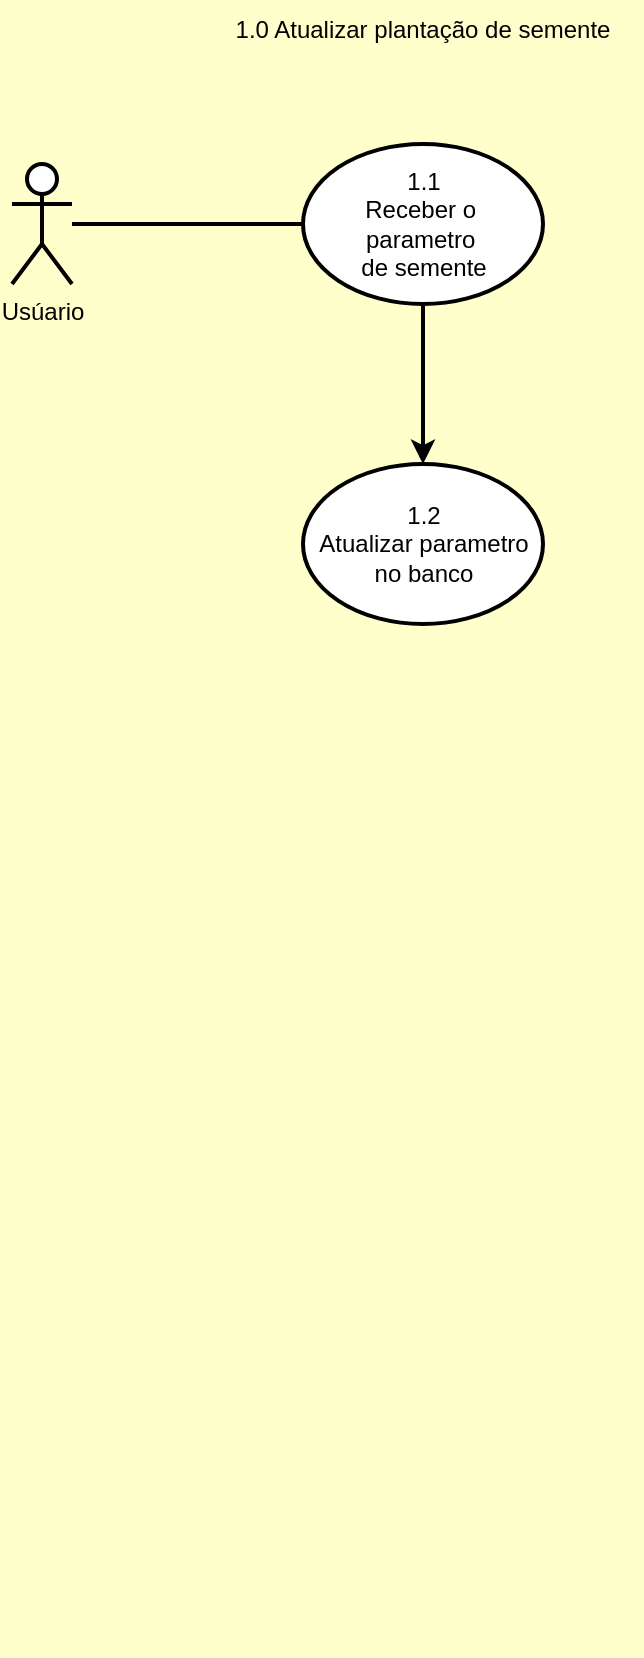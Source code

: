 <mxfile version="26.1.3" pages="4">
  <diagram name="1.0" id="2TtjPqE4uEPVsCzMLQ6q">
    <mxGraphModel dx="2524" dy="949" grid="0" gridSize="10" guides="1" tooltips="1" connect="1" arrows="1" fold="1" page="1" pageScale="1" pageWidth="827" pageHeight="1169" background="#FFFFCC" math="0" shadow="0">
      <root>
        <mxCell id="-6nPCFE8H4hs2gL_SXbs-0" />
        <mxCell id="-6nPCFE8H4hs2gL_SXbs-1" parent="-6nPCFE8H4hs2gL_SXbs-0" />
        <mxCell id="-6nPCFE8H4hs2gL_SXbs-2" value="1.0 Atualizar plantação de semente" style="text;html=1;align=center;verticalAlign=middle;whiteSpace=wrap;rounded=0;strokeWidth=2;" parent="-6nPCFE8H4hs2gL_SXbs-1" vertex="1">
          <mxGeometry x="220" y="170" width="219" height="30" as="geometry" />
        </mxCell>
        <mxCell id="-6nPCFE8H4hs2gL_SXbs-23" style="edgeStyle=orthogonalEdgeStyle;rounded=0;orthogonalLoop=1;jettySize=auto;html=1;exitX=0.5;exitY=1;exitDx=0;exitDy=0;strokeWidth=2;" parent="-6nPCFE8H4hs2gL_SXbs-1" edge="1">
          <mxGeometry relative="1" as="geometry">
            <mxPoint x="280" y="989" as="sourcePoint" />
            <mxPoint x="280" y="989" as="targetPoint" />
          </mxGeometry>
        </mxCell>
        <mxCell id="UjRgkHvceqlHhfJslUqM-3" value="" style="edgeStyle=orthogonalEdgeStyle;rounded=0;orthogonalLoop=1;jettySize=auto;html=1;strokeWidth=2;" parent="-6nPCFE8H4hs2gL_SXbs-1" source="EO9cPTRCI8t0J780HDCF-0" target="UjRgkHvceqlHhfJslUqM-2" edge="1">
          <mxGeometry relative="1" as="geometry" />
        </mxCell>
        <mxCell id="EO9cPTRCI8t0J780HDCF-0" value="1.1&lt;div&gt;&lt;div&gt;Receber o&amp;nbsp;&lt;/div&gt;&lt;/div&gt;&lt;div&gt;parametro&amp;nbsp;&lt;/div&gt;&lt;div&gt;de semente&lt;/div&gt;" style="ellipse;whiteSpace=wrap;html=1;strokeWidth=2;" parent="-6nPCFE8H4hs2gL_SXbs-1" vertex="1">
          <mxGeometry x="269.5" y="242" width="120" height="80" as="geometry" />
        </mxCell>
        <mxCell id="UjRgkHvceqlHhfJslUqM-1" style="edgeStyle=orthogonalEdgeStyle;rounded=0;orthogonalLoop=1;jettySize=auto;html=1;entryX=0;entryY=0.5;entryDx=0;entryDy=0;endArrow=none;startFill=0;strokeWidth=2;" parent="-6nPCFE8H4hs2gL_SXbs-1" source="UjRgkHvceqlHhfJslUqM-0" target="EO9cPTRCI8t0J780HDCF-0" edge="1">
          <mxGeometry relative="1" as="geometry" />
        </mxCell>
        <mxCell id="UjRgkHvceqlHhfJslUqM-0" value="Usúario" style="shape=umlActor;verticalLabelPosition=bottom;verticalAlign=top;html=1;outlineConnect=0;strokeWidth=2;" parent="-6nPCFE8H4hs2gL_SXbs-1" vertex="1">
          <mxGeometry x="124" y="252" width="30" height="60" as="geometry" />
        </mxCell>
        <mxCell id="UjRgkHvceqlHhfJslUqM-2" value="1.2&lt;div&gt;Atualizar parametro no banco&lt;/div&gt;" style="ellipse;whiteSpace=wrap;html=1;strokeWidth=2;" parent="-6nPCFE8H4hs2gL_SXbs-1" vertex="1">
          <mxGeometry x="269.5" y="402" width="120" height="80" as="geometry" />
        </mxCell>
      </root>
    </mxGraphModel>
  </diagram>
  <diagram name="2.0" id="QgrQLj6DDw5yAUaX-xCv">
    <mxGraphModel dx="3470" dy="1305" grid="0" gridSize="10" guides="1" tooltips="1" connect="1" arrows="1" fold="1" page="1" pageScale="1" pageWidth="827" pageHeight="1169" background="#FFFFCC" math="0" shadow="0">
      <root>
        <mxCell id="0" />
        <mxCell id="1" parent="0" />
        <mxCell id="7JpCRiDkIyXZ9L1PrKrZ-1" value="2.0 Gerenciar plantação" style="text;html=1;align=center;verticalAlign=middle;whiteSpace=wrap;rounded=0;strokeWidth=2;" parent="1" vertex="1">
          <mxGeometry x="220" y="170" width="190" height="30" as="geometry" />
        </mxCell>
        <mxCell id="7JpCRiDkIyXZ9L1PrKrZ-2" value="Usuário" style="shape=umlActor;verticalLabelPosition=bottom;verticalAlign=top;html=1;outlineConnect=0;strokeWidth=2;" parent="1" vertex="1">
          <mxGeometry x="130" y="230" width="30" height="60" as="geometry" />
        </mxCell>
        <mxCell id="7xkS_DqlVZexsmlhaVQs-6" style="edgeStyle=orthogonalEdgeStyle;rounded=0;orthogonalLoop=1;jettySize=auto;html=1;entryX=0.5;entryY=0;entryDx=0;entryDy=0;strokeWidth=2;" parent="1" source="7JpCRiDkIyXZ9L1PrKrZ-5" target="7xkS_DqlVZexsmlhaVQs-5" edge="1">
          <mxGeometry relative="1" as="geometry" />
        </mxCell>
        <mxCell id="7JpCRiDkIyXZ9L1PrKrZ-5" value="&lt;div&gt;2.1&lt;/div&gt;Verificar a&lt;div&gt;produção de&lt;/div&gt;&lt;div&gt;pílulas&amp;nbsp;&lt;/div&gt;" style="ellipse;whiteSpace=wrap;html=1;strokeWidth=2;" parent="1" vertex="1">
          <mxGeometry x="307.5" y="220" width="115" height="80" as="geometry" />
        </mxCell>
        <mxCell id="7JpCRiDkIyXZ9L1PrKrZ-10" value="&lt;div&gt;2.3&lt;/div&gt;Plantar as&amp;nbsp;&lt;span style=&quot;background-color: transparent; color: light-dark(rgb(0, 0, 0), rgb(255, 255, 255));&quot;&gt;sementes&lt;/span&gt;&lt;div&gt;nos lotes&lt;/div&gt;" style="ellipse;whiteSpace=wrap;html=1;strokeWidth=2;" parent="1" vertex="1">
          <mxGeometry x="220" y="520" width="120" height="80" as="geometry" />
        </mxCell>
        <mxCell id="7JpCRiDkIyXZ9L1PrKrZ-21" value="" style="endArrow=none;html=1;rounded=0;entryX=0;entryY=0.5;entryDx=0;entryDy=0;strokeWidth=2;" parent="1" source="7JpCRiDkIyXZ9L1PrKrZ-2" target="7JpCRiDkIyXZ9L1PrKrZ-5" edge="1">
          <mxGeometry width="50" height="50" relative="1" as="geometry">
            <mxPoint x="340" y="230" as="sourcePoint" />
            <mxPoint x="390" y="180" as="targetPoint" />
          </mxGeometry>
        </mxCell>
        <mxCell id="7JpCRiDkIyXZ9L1PrKrZ-23" value="Usuário" style="shape=umlActor;verticalLabelPosition=bottom;verticalAlign=top;html=1;outlineConnect=0;strokeWidth=2;" parent="1" vertex="1">
          <mxGeometry x="352.5" y="1091" width="30" height="60" as="geometry" />
        </mxCell>
        <mxCell id="7xkS_DqlVZexsmlhaVQs-2" value="&lt;div&gt;2.4&lt;/div&gt;Comprar sementes" style="ellipse;whiteSpace=wrap;html=1;strokeWidth=2;" parent="1" vertex="1">
          <mxGeometry x="400" y="520" width="120" height="80" as="geometry" />
        </mxCell>
        <mxCell id="7xkS_DqlVZexsmlhaVQs-3" value="" style="endArrow=none;dashed=1;html=1;rounded=0;exitX=0.5;exitY=0;exitDx=0;exitDy=0;entryX=0.293;entryY=0.95;entryDx=0;entryDy=0;entryPerimeter=0;endFill=1;startFill=1;startArrow=classic;strokeWidth=2;" parent="1" source="7JpCRiDkIyXZ9L1PrKrZ-10" target="7xkS_DqlVZexsmlhaVQs-5" edge="1">
          <mxGeometry width="50" height="50" relative="1" as="geometry">
            <mxPoint x="310" y="400" as="sourcePoint" />
            <mxPoint x="340" y="470" as="targetPoint" />
          </mxGeometry>
        </mxCell>
        <mxCell id="7xkS_DqlVZexsmlhaVQs-4" value="" style="endArrow=none;dashed=1;html=1;rounded=0;entryX=0.69;entryY=0.99;entryDx=0;entryDy=0;entryPerimeter=0;exitX=0.5;exitY=0;exitDx=0;exitDy=0;startArrow=classic;startFill=1;strokeWidth=2;" parent="1" source="7xkS_DqlVZexsmlhaVQs-2" target="7xkS_DqlVZexsmlhaVQs-5" edge="1">
          <mxGeometry width="50" height="50" relative="1" as="geometry">
            <mxPoint x="460" y="639.6" as="sourcePoint" />
            <mxPoint x="387.655" y="420" as="targetPoint" />
          </mxGeometry>
        </mxCell>
        <mxCell id="7xkS_DqlVZexsmlhaVQs-5" value="&lt;div&gt;2.2&lt;/div&gt;Verificar a&amp;nbsp;&lt;div&gt;&lt;span style=&quot;background-color: transparent; color: light-dark(rgb(0, 0, 0), rgb(255, 255, 255));&quot;&gt;quantidade de&lt;/span&gt;&lt;/div&gt;&lt;div&gt;&lt;span style=&quot;background-color: transparent; color: light-dark(rgb(0, 0, 0), rgb(255, 255, 255));&quot;&gt;sementes no&lt;/span&gt;&lt;/div&gt;&lt;div&gt;&lt;span style=&quot;background-color: transparent; color: light-dark(rgb(0, 0, 0), rgb(255, 255, 255));&quot;&gt;estoque&lt;/span&gt;&lt;/div&gt;" style="ellipse;whiteSpace=wrap;html=1;strokeWidth=2;" parent="1" vertex="1">
          <mxGeometry x="307.5" y="350" width="115" height="80" as="geometry" />
        </mxCell>
        <mxCell id="7xkS_DqlVZexsmlhaVQs-7" value="S&lt;span style=&quot;color: rgba(0, 0, 0, 0); font-family: monospace; font-size: 0px; text-align: start; text-wrap-mode: nowrap;&quot;&gt;%3CmxGraphModel%3E%3Croot%3E%3CmxCell%20id%3D%220%22%2F%3E%3CmxCell%20id%3D%221%22%20parent%3D%220%22%2F%3E%3CmxCell%20id%3D%222%22%20value%3D%22%26lt%3Bdiv%26gt%3B1.0%26lt%3B%2Fdiv%26gt%3BVerificar%20a%26lt%3Bdiv%26gt%3Bprodu%C3%A7%C3%A3o%20de%26lt%3B%2Fdiv%26gt%3B%26lt%3Bdiv%26gt%3Bp%C3%ADlulas%26amp%3Bnbsp%3B%26lt%3B%2Fdiv%26gt%3B%22%20style%3D%22ellipse%3BwhiteSpace%3Dwrap%3Bhtml%3D1%3B%22%20vertex%3D%221%22%20parent%3D%221%22%3E%3CmxGeometry%20x%3D%22307.5%22%20y%3D%22220%22%20width%3D%22115%22%20height%3D%2280%22%20as%3D%22geometry%22%2F%3E%3C%2FmxCell%3E%3C%2Froot%3E%3C%2FmxGraphModel%3E&lt;/span&gt;ementes&lt;div&gt;&lt;div&gt;suficiente&lt;/div&gt;&lt;/div&gt;" style="shape=note;whiteSpace=wrap;html=1;backgroundOutline=1;darkOpacity=0.05;size=12;strokeWidth=2;" parent="1" vertex="1">
          <mxGeometry x="220" y="400" width="70" height="70" as="geometry" />
        </mxCell>
        <mxCell id="7xkS_DqlVZexsmlhaVQs-10" value="S&lt;span style=&quot;color: rgba(0, 0, 0, 0); font-family: monospace; font-size: 0px; text-align: start; text-wrap-mode: nowrap;&quot;&gt;%3CmxGraphModel%3E%3Croot%3E%3CmxCell%20id%3D%220%22%2F%3E%3CmxCell%20id%3D%221%22%20parent%3D%220%22%2F%3E%3CmxCell%20id%3D%222%22%20value%3D%22%26lt%3Bdiv%26gt%3B1.0%26lt%3B%2Fdiv%26gt%3BVerificar%20a%26lt%3Bdiv%26gt%3Bprodu%C3%A7%C3%A3o%20de%26lt%3B%2Fdiv%26gt%3B%26lt%3Bdiv%26gt%3Bp%C3%ADlulas%26amp%3Bnbsp%3B%26lt%3B%2Fdiv%26gt%3B%22%20style%3D%22ellipse%3BwhiteSpace%3Dwrap%3Bhtml%3D1%3B%22%20vertex%3D%221%22%20parent%3D%221%22%3E%3CmxGeometry%20x%3D%22307.5%22%20y%3D%22220%22%20width%3D%22115%22%20height%3D%2280%22%20as%3D%22geometry%22%2F%3E%3C%2FmxCell%3E%3C%2Froot%3E%3C%2FmxGraphModel%3E&lt;/span&gt;ementes&lt;div&gt;&lt;div&gt;&lt;div&gt;insuficiente&lt;/div&gt;&lt;/div&gt;&lt;/div&gt;" style="shape=note;whiteSpace=wrap;html=1;backgroundOutline=1;darkOpacity=0.05;size=12;strokeWidth=2;" parent="1" vertex="1">
          <mxGeometry x="450" y="400" width="70" height="70" as="geometry" />
        </mxCell>
        <mxCell id="7xkS_DqlVZexsmlhaVQs-11" value="&lt;div&gt;&lt;span style=&quot;background-color: transparent; color: light-dark(rgb(0, 0, 0), rgb(255, 255, 255));&quot;&gt;2.7&lt;/span&gt;&lt;/div&gt;Exibir&amp;nbsp;dashboard" style="ellipse;whiteSpace=wrap;html=1;strokeWidth=2;" parent="1" vertex="1">
          <mxGeometry x="307.5" y="968" width="120" height="80" as="geometry" />
        </mxCell>
        <mxCell id="7xkS_DqlVZexsmlhaVQs-13" value="" style="endArrow=none;html=1;rounded=0;entryX=0.5;entryY=1;entryDx=0;entryDy=0;exitX=0.5;exitY=0;exitDx=0;exitDy=0;startArrow=classic;startFill=1;strokeWidth=2;" parent="1" source="zokMwbV5sDmdPC_8MwZD-1" target="7JpCRiDkIyXZ9L1PrKrZ-10" edge="1">
          <mxGeometry width="50" height="50" relative="1" as="geometry">
            <mxPoint x="250" y="690" as="sourcePoint" />
            <mxPoint x="300" y="640" as="targetPoint" />
          </mxGeometry>
        </mxCell>
        <mxCell id="7xkS_DqlVZexsmlhaVQs-14" value="" style="endArrow=none;html=1;rounded=0;exitX=0.5;exitY=0;exitDx=0;exitDy=0;startArrow=classic;startFill=1;entryX=0.5;entryY=1;entryDx=0;entryDy=0;strokeWidth=2;" parent="1" source="7xkS_DqlVZexsmlhaVQs-11" target="7xkS_DqlVZexsmlhaVQs-2" edge="1">
          <mxGeometry width="50" height="50" relative="1" as="geometry">
            <mxPoint x="460" y="680" as="sourcePoint" />
            <mxPoint x="463.0" y="826" as="targetPoint" />
          </mxGeometry>
        </mxCell>
        <mxCell id="7xkS_DqlVZexsmlhaVQs-16" value="" style="endArrow=none;html=1;rounded=0;entryX=0.5;entryY=1;entryDx=0;entryDy=0;exitX=0.5;exitY=0;exitDx=0;exitDy=0;exitPerimeter=0;strokeWidth=2;" parent="1" source="7JpCRiDkIyXZ9L1PrKrZ-23" target="7xkS_DqlVZexsmlhaVQs-11" edge="1">
          <mxGeometry width="50" height="50" relative="1" as="geometry">
            <mxPoint x="257.5" y="890" as="sourcePoint" />
            <mxPoint x="307.5" y="840" as="targetPoint" />
          </mxGeometry>
        </mxCell>
        <mxCell id="zokMwbV5sDmdPC_8MwZD-1" value="&lt;div&gt;2.5&lt;/div&gt;&lt;div&gt;&amp;nbsp;A&lt;span style=&quot;background-color: transparent; color: light-dark(rgb(0, 0, 0), rgb(255, 255, 255));&quot;&gt;tualizar&lt;/span&gt;&lt;/div&gt;&lt;div&gt;quantidade&lt;/div&gt;&lt;div&gt;de sementes&lt;/div&gt;&lt;div&gt;utilizadas&lt;/div&gt;" style="ellipse;whiteSpace=wrap;html=1;strokeWidth=2;" parent="1" vertex="1">
          <mxGeometry x="220" y="629" width="120" height="80" as="geometry" />
        </mxCell>
        <mxCell id="zokMwbV5sDmdPC_8MwZD-3" value="" style="endArrow=none;html=1;rounded=0;entryX=0.5;entryY=1;entryDx=0;entryDy=0;exitX=0.5;exitY=0;exitDx=0;exitDy=0;startArrow=classic;startFill=1;strokeWidth=2;" parent="1" source="Stjeo3KQIpJARjUJ-jiM-1" target="zokMwbV5sDmdPC_8MwZD-1" edge="1">
          <mxGeometry width="50" height="50" relative="1" as="geometry">
            <mxPoint x="286" y="852" as="sourcePoint" />
            <mxPoint x="286" y="772" as="targetPoint" />
          </mxGeometry>
        </mxCell>
        <mxCell id="shzDhFDhWrunMHeL_3jM-2" style="edgeStyle=orthogonalEdgeStyle;rounded=0;orthogonalLoop=1;jettySize=auto;html=1;exitX=0.5;exitY=1;exitDx=0;exitDy=0;strokeWidth=2;" parent="1" source="Stjeo3KQIpJARjUJ-jiM-1" target="shzDhFDhWrunMHeL_3jM-1" edge="1">
          <mxGeometry relative="1" as="geometry" />
        </mxCell>
        <mxCell id="Stjeo3KQIpJARjUJ-jiM-1" value="&lt;div&gt;2.6&lt;/div&gt;&lt;div&gt;&amp;nbsp;A&lt;span style=&quot;background-color: transparent; color: light-dark(rgb(0, 0, 0), rgb(255, 255, 255));&quot;&gt;tualizar&lt;/span&gt;&lt;/div&gt;&lt;div&gt;quantidade&lt;/div&gt;&lt;div&gt;de sementes&lt;/div&gt;&lt;div&gt;plantada&amp;nbsp;&lt;/div&gt;" style="ellipse;whiteSpace=wrap;html=1;strokeWidth=2;" parent="1" vertex="1">
          <mxGeometry x="220" y="736" width="120" height="80" as="geometry" />
        </mxCell>
        <mxCell id="Stjeo3KQIpJARjUJ-jiM-4" style="edgeStyle=orthogonalEdgeStyle;rounded=0;orthogonalLoop=1;jettySize=auto;html=1;exitX=0.5;exitY=1;exitDx=0;exitDy=0;strokeWidth=2;" parent="1" edge="1">
          <mxGeometry relative="1" as="geometry">
            <mxPoint x="280" y="989" as="sourcePoint" />
            <mxPoint x="280" y="989" as="targetPoint" />
          </mxGeometry>
        </mxCell>
        <mxCell id="Stjeo3KQIpJARjUJ-jiM-8" value="" style="endArrow=classic;html=1;rounded=0;exitX=0.5;exitY=1;exitDx=0;exitDy=0;entryX=0.5;entryY=0;entryDx=0;entryDy=0;strokeWidth=2;" parent="1" source="shzDhFDhWrunMHeL_3jM-1" target="7xkS_DqlVZexsmlhaVQs-11" edge="1">
          <mxGeometry width="50" height="50" relative="1" as="geometry">
            <mxPoint x="341" y="936" as="sourcePoint" />
            <mxPoint x="391" y="886" as="targetPoint" />
          </mxGeometry>
        </mxCell>
        <mxCell id="shzDhFDhWrunMHeL_3jM-1" value="2.7&lt;div&gt;Gerar historico&lt;/div&gt;" style="ellipse;whiteSpace=wrap;html=1;strokeWidth=2;" parent="1" vertex="1">
          <mxGeometry x="220" y="840" width="120" height="80" as="geometry" />
        </mxCell>
      </root>
    </mxGraphModel>
  </diagram>
  <diagram name="2.4" id="4VZvO680dzLRy78BL2N3">
    <mxGraphModel dx="2524" dy="949" grid="0" gridSize="10" guides="1" tooltips="1" connect="1" arrows="1" fold="1" page="1" pageScale="1" pageWidth="827" pageHeight="1169" background="#FFFFCC" math="0" shadow="0">
      <root>
        <mxCell id="tuVpOWdhm5HM_4t9n1tt-0" />
        <mxCell id="tuVpOWdhm5HM_4t9n1tt-1" parent="tuVpOWdhm5HM_4t9n1tt-0" />
        <mxCell id="tuVpOWdhm5HM_4t9n1tt-2" value="2.4 Comprar semente" style="text;html=1;align=center;verticalAlign=middle;whiteSpace=wrap;rounded=0;strokeWidth=2;" parent="tuVpOWdhm5HM_4t9n1tt-1" vertex="1">
          <mxGeometry x="220" y="170" width="190" height="30" as="geometry" />
        </mxCell>
        <mxCell id="tuVpOWdhm5HM_4t9n1tt-3" value="Usuário" style="shape=umlActor;verticalLabelPosition=bottom;verticalAlign=top;html=1;outlineConnect=0;strokeWidth=2;" parent="tuVpOWdhm5HM_4t9n1tt-1" vertex="1">
          <mxGeometry x="97" y="559" width="30" height="60" as="geometry" />
        </mxCell>
        <mxCell id="tuVpOWdhm5HM_4t9n1tt-7" value="" style="endArrow=none;html=1;rounded=0;entryX=0;entryY=0.5;entryDx=0;entryDy=0;exitX=1;exitY=0.333;exitDx=0;exitDy=0;exitPerimeter=0;strokeWidth=2;" parent="tuVpOWdhm5HM_4t9n1tt-1" source="tuVpOWdhm5HM_4t9n1tt-3" edge="1">
          <mxGeometry width="50" height="50" relative="1" as="geometry">
            <mxPoint x="340" y="230" as="sourcePoint" />
            <mxPoint x="307.5" y="260" as="targetPoint" />
          </mxGeometry>
        </mxCell>
        <mxCell id="tuVpOWdhm5HM_4t9n1tt-9" value="&lt;div&gt;2..4.1&lt;/div&gt;&lt;div&gt;Fazer orçamento&lt;/div&gt;" style="ellipse;whiteSpace=wrap;html=1;strokeWidth=2;" parent="tuVpOWdhm5HM_4t9n1tt-1" vertex="1">
          <mxGeometry x="307.5" y="230" width="120" height="80" as="geometry" />
        </mxCell>
        <mxCell id="bqzGpZ0TBLlaKP8XHNMU-1" value="&lt;div&gt;2..4.2&lt;/div&gt;&lt;div&gt;Gerar receita&lt;/div&gt;" style="ellipse;whiteSpace=wrap;html=1;strokeWidth=2;" parent="tuVpOWdhm5HM_4t9n1tt-1" vertex="1">
          <mxGeometry x="307.5" y="386" width="120" height="80" as="geometry" />
        </mxCell>
        <mxCell id="bqzGpZ0TBLlaKP8XHNMU-6" value="" style="edgeStyle=orthogonalEdgeStyle;rounded=0;orthogonalLoop=1;jettySize=auto;html=1;exitX=1;exitY=0.5;exitDx=0;exitDy=0;entryX=0;entryY=0.5;entryDx=0;entryDy=0;strokeWidth=2;" parent="tuVpOWdhm5HM_4t9n1tt-1" source="bqzGpZ0TBLlaKP8XHNMU-5" target="bqzGpZ0TBLlaKP8XHNMU-8" edge="1">
          <mxGeometry relative="1" as="geometry" />
        </mxCell>
        <mxCell id="bqzGpZ0TBLlaKP8XHNMU-3" value="&lt;div&gt;2..4.3&lt;/div&gt;&lt;div&gt;Comprar semente&lt;/div&gt;" style="ellipse;whiteSpace=wrap;html=1;strokeWidth=2;" parent="tuVpOWdhm5HM_4t9n1tt-1" vertex="1">
          <mxGeometry x="307.5" y="546" width="120" height="80" as="geometry" />
        </mxCell>
        <mxCell id="bqzGpZ0TBLlaKP8XHNMU-5" value="&lt;div&gt;2.4.4&lt;/div&gt;&lt;div&gt;Receber Sementes&lt;/div&gt;" style="ellipse;whiteSpace=wrap;html=1;strokeWidth=2;" parent="tuVpOWdhm5HM_4t9n1tt-1" vertex="1">
          <mxGeometry x="307.5" y="706" width="120" height="80" as="geometry" />
        </mxCell>
        <mxCell id="bqzGpZ0TBLlaKP8XHNMU-7" value="" style="endArrow=none;html=1;rounded=0;entryX=0;entryY=0.5;entryDx=0;entryDy=0;exitX=1;exitY=0.333;exitDx=0;exitDy=0;exitPerimeter=0;strokeWidth=2;" parent="tuVpOWdhm5HM_4t9n1tt-1" source="tuVpOWdhm5HM_4t9n1tt-3" target="bqzGpZ0TBLlaKP8XHNMU-1" edge="1">
          <mxGeometry width="50" height="50" relative="1" as="geometry">
            <mxPoint x="170" y="270" as="sourcePoint" />
            <mxPoint x="317.5" y="270" as="targetPoint" />
          </mxGeometry>
        </mxCell>
        <mxCell id="bqzGpZ0TBLlaKP8XHNMU-8" value="&lt;div&gt;2.4.5&lt;/div&gt;&lt;div&gt;&lt;span style=&quot;background-color: transparent; color: light-dark(rgb(0, 0, 0), rgb(255, 255, 255));&quot;&gt;Atualizar o estoque&lt;/span&gt;&lt;/div&gt;" style="ellipse;whiteSpace=wrap;html=1;strokeWidth=2;" parent="tuVpOWdhm5HM_4t9n1tt-1" vertex="1">
          <mxGeometry x="500" y="621" width="120" height="80" as="geometry" />
        </mxCell>
        <mxCell id="bqzGpZ0TBLlaKP8XHNMU-9" value="&lt;div&gt;2.4.6&lt;/div&gt;&lt;div&gt;Atualizar a venda&lt;/div&gt;" style="ellipse;whiteSpace=wrap;html=1;strokeWidth=2;" parent="tuVpOWdhm5HM_4t9n1tt-1" vertex="1">
          <mxGeometry x="500" y="786" width="120" height="80" as="geometry" />
        </mxCell>
        <mxCell id="bqzGpZ0TBLlaKP8XHNMU-10" value="" style="edgeStyle=orthogonalEdgeStyle;rounded=0;orthogonalLoop=1;jettySize=auto;html=1;exitX=1;exitY=0.5;exitDx=0;exitDy=0;strokeWidth=2;" parent="tuVpOWdhm5HM_4t9n1tt-1" source="bqzGpZ0TBLlaKP8XHNMU-5" target="bqzGpZ0TBLlaKP8XHNMU-9" edge="1">
          <mxGeometry relative="1" as="geometry">
            <mxPoint x="438" y="756" as="sourcePoint" />
            <mxPoint x="501" y="787" as="targetPoint" />
          </mxGeometry>
        </mxCell>
        <mxCell id="bqzGpZ0TBLlaKP8XHNMU-11" value="" style="endArrow=none;html=1;rounded=0;exitX=1;exitY=0.333;exitDx=0;exitDy=0;exitPerimeter=0;entryX=0;entryY=0.5;entryDx=0;entryDy=0;strokeWidth=2;" parent="tuVpOWdhm5HM_4t9n1tt-1" source="tuVpOWdhm5HM_4t9n1tt-3" target="bqzGpZ0TBLlaKP8XHNMU-3" edge="1">
          <mxGeometry width="50" height="50" relative="1" as="geometry">
            <mxPoint x="298" y="720" as="sourcePoint" />
            <mxPoint x="348" y="670" as="targetPoint" />
          </mxGeometry>
        </mxCell>
        <mxCell id="bqzGpZ0TBLlaKP8XHNMU-12" value="" style="endArrow=none;html=1;rounded=0;entryX=0;entryY=0.5;entryDx=0;entryDy=0;exitX=1;exitY=0.333;exitDx=0;exitDy=0;exitPerimeter=0;strokeWidth=2;" parent="tuVpOWdhm5HM_4t9n1tt-1" source="tuVpOWdhm5HM_4t9n1tt-3" target="bqzGpZ0TBLlaKP8XHNMU-5" edge="1">
          <mxGeometry width="50" height="50" relative="1" as="geometry">
            <mxPoint x="190" y="708" as="sourcePoint" />
            <mxPoint x="317" y="596" as="targetPoint" />
          </mxGeometry>
        </mxCell>
      </root>
    </mxGraphModel>
  </diagram>
  <diagram id="qJo8da9bkcyN31Cxe3ui" name="Classes">
    <mxGraphModel dx="2524" dy="949" grid="0" gridSize="10" guides="1" tooltips="1" connect="1" arrows="1" fold="1" page="1" pageScale="1" pageWidth="827" pageHeight="1169" background="#FFFFCC" math="0" shadow="0">
      <root>
        <mxCell id="0" />
        <mxCell id="1" parent="0" />
        <mxCell id="_iuAD-EWLbOBUhYmb3FZ-1" value="ClsParametro" style="swimlane;whiteSpace=wrap;html=1;fillColor=default;swimlaneFillColor=default;startSize=23;strokeWidth=2;" vertex="1" parent="1">
          <mxGeometry x="491" y="119.5" width="200" height="200" as="geometry" />
        </mxCell>
        <mxCell id="_iuAD-EWLbOBUhYmb3FZ-2" value="AtualizarParametro" style="text;html=1;align=center;verticalAlign=middle;whiteSpace=wrap;rounded=0;strokeWidth=2;" vertex="1" parent="_iuAD-EWLbOBUhYmb3FZ-1">
          <mxGeometry x="41" y="121" width="60" height="30" as="geometry" />
        </mxCell>
        <mxCell id="_iuAD-EWLbOBUhYmb3FZ-3" value="Pr_Semente" style="text;html=1;align=center;verticalAlign=middle;whiteSpace=wrap;rounded=0;strokeWidth=2;" vertex="1" parent="_iuAD-EWLbOBUhYmb3FZ-1">
          <mxGeometry x="24" y="51" width="60" height="30" as="geometry" />
        </mxCell>
        <mxCell id="_iuAD-EWLbOBUhYmb3FZ-4" value="" style="endArrow=none;html=1;rounded=0;exitX=0;exitY=0.5;exitDx=0;exitDy=0;entryX=1;entryY=0.5;entryDx=0;entryDy=0;strokeWidth=2;" edge="1" parent="1" source="_iuAD-EWLbOBUhYmb3FZ-1" target="_iuAD-EWLbOBUhYmb3FZ-1">
          <mxGeometry width="50" height="50" relative="1" as="geometry">
            <mxPoint x="487" y="368.5" as="sourcePoint" />
            <mxPoint x="537" y="318.5" as="targetPoint" />
          </mxGeometry>
        </mxCell>
        <mxCell id="DEoLes8RBwkQ9olsvJO2-1" style="edgeStyle=orthogonalEdgeStyle;rounded=0;orthogonalLoop=1;jettySize=auto;html=1;exitX=0.5;exitY=1;exitDx=0;exitDy=0;entryX=0.5;entryY=0;entryDx=0;entryDy=0;curved=1;endArrow=diamondThin;endFill=1;strokeWidth=2;endSize=9;" edge="1" parent="1" source="DEoLes8RBwkQ9olsvJO2-2" target="DEoLes8RBwkQ9olsvJO2-6">
          <mxGeometry relative="1" as="geometry" />
        </mxCell>
        <mxCell id="DEoLes8RBwkQ9olsvJO2-2" value="ClsSemente" style="swimlane;whiteSpace=wrap;html=1;fillColor=default;swimlaneFillColor=default;strokeWidth=2;" vertex="1" parent="1">
          <mxGeometry x="101" y="102" width="200" height="235" as="geometry" />
        </mxCell>
        <mxCell id="DEoLes8RBwkQ9olsvJO2-3" value="Qt_Pilula&lt;div&gt;Es_Semente&lt;/div&gt;&lt;div&gt;Qt_Semente&lt;/div&gt;&lt;div&gt;Qt_Convertida&lt;/div&gt;&lt;div&gt;Vl_Compra&lt;/div&gt;&lt;div&gt;Qt_Convertida&lt;/div&gt;" style="text;html=1;align=left;verticalAlign=middle;whiteSpace=wrap;rounded=0;strokeWidth=2;" vertex="1" parent="DEoLes8RBwkQ9olsvJO2-2">
          <mxGeometry x="41" y="38" width="103" height="67" as="geometry" />
        </mxCell>
        <mxCell id="DEoLes8RBwkQ9olsvJO2-4" value="VerificarPilula&lt;div&gt;VerificarEstoque&lt;/div&gt;&lt;div&gt;PlantarSemente&lt;/div&gt;&lt;div&gt;&lt;br&gt;&lt;/div&gt;" style="text;html=1;align=left;verticalAlign=middle;whiteSpace=wrap;rounded=0;strokeWidth=2;" vertex="1" parent="DEoLes8RBwkQ9olsvJO2-2">
          <mxGeometry x="41" y="171" width="60" height="30" as="geometry" />
        </mxCell>
        <mxCell id="DEoLes8RBwkQ9olsvJO2-5" value="" style="endArrow=none;html=1;rounded=0;exitX=0;exitY=0.5;exitDx=0;exitDy=0;entryX=1;entryY=0.5;entryDx=0;entryDy=0;strokeWidth=2;" edge="1" parent="1" source="DEoLes8RBwkQ9olsvJO2-2" target="DEoLes8RBwkQ9olsvJO2-2">
          <mxGeometry width="50" height="50" relative="1" as="geometry">
            <mxPoint x="164" y="303" as="sourcePoint" />
            <mxPoint x="214" y="253" as="targetPoint" />
          </mxGeometry>
        </mxCell>
        <mxCell id="DEoLes8RBwkQ9olsvJO2-6" value="ClsHistorico" style="swimlane;whiteSpace=wrap;html=1;fillColor=default;swimlaneFillColor=default;strokeWidth=2;" vertex="1" parent="1">
          <mxGeometry x="101" y="421" width="200" height="213" as="geometry" />
        </mxCell>
        <mxCell id="DEoLes8RBwkQ9olsvJO2-7" value="&lt;div&gt;Dt_Plantada&lt;/div&gt;&lt;div&gt;Qt_Plantada&lt;/div&gt;" style="text;html=1;align=left;verticalAlign=middle;whiteSpace=wrap;rounded=0;strokeWidth=2;" vertex="1" parent="DEoLes8RBwkQ9olsvJO2-6">
          <mxGeometry x="41" y="45" width="60" height="30" as="geometry" />
        </mxCell>
        <mxCell id="DEoLes8RBwkQ9olsvJO2-8" value="AtualizarBanco&lt;div&gt;FazerRelatorio&lt;/div&gt;" style="text;html=1;align=left;verticalAlign=middle;whiteSpace=wrap;rounded=0;strokeWidth=2;" vertex="1" parent="DEoLes8RBwkQ9olsvJO2-6">
          <mxGeometry x="41" y="138" width="60" height="30" as="geometry" />
        </mxCell>
        <mxCell id="DEoLes8RBwkQ9olsvJO2-9" value="" style="endArrow=none;html=1;rounded=0;entryX=1;entryY=0.5;entryDx=0;entryDy=0;exitX=0;exitY=0.5;exitDx=0;exitDy=0;strokeWidth=2;" edge="1" parent="1" source="DEoLes8RBwkQ9olsvJO2-6" target="DEoLes8RBwkQ9olsvJO2-6">
          <mxGeometry width="50" height="50" relative="1" as="geometry">
            <mxPoint x="153" y="891" as="sourcePoint" />
            <mxPoint x="203" y="841" as="targetPoint" />
          </mxGeometry>
        </mxCell>
        <mxCell id="DEoLes8RBwkQ9olsvJO2-10" value="N" style="text;html=1;align=center;verticalAlign=middle;whiteSpace=wrap;rounded=0;" vertex="1" parent="1">
          <mxGeometry x="151" y="396" width="60" height="30" as="geometry" />
        </mxCell>
        <mxCell id="DEoLes8RBwkQ9olsvJO2-11" value="1" style="text;html=1;align=center;verticalAlign=middle;whiteSpace=wrap;rounded=0;" vertex="1" parent="1">
          <mxGeometry x="151" y="337" width="60" height="30" as="geometry" />
        </mxCell>
        <mxCell id="JVzX2igPEBinZtA5zqtR-1" value="ClsCompra" style="swimlane;whiteSpace=wrap;html=1;fillColor=default;swimlaneFillColor=default;strokeWidth=2;" vertex="1" parent="1">
          <mxGeometry x="486" y="397" width="200" height="261" as="geometry" />
        </mxCell>
        <mxCell id="JVzX2igPEBinZtA5zqtR-2" value="Vl_Orcamento&lt;div&gt;Vl_Receita&lt;/div&gt;&lt;div&gt;Vl_Estoque&lt;/div&gt;&lt;div&gt;Vl_Venda&lt;br&gt;&lt;div&gt;Qt_Semente&lt;/div&gt;&lt;/div&gt;" style="text;html=1;align=left;verticalAlign=middle;whiteSpace=wrap;rounded=0;" vertex="1" parent="JVzX2igPEBinZtA5zqtR-1">
          <mxGeometry x="33" y="60" width="60" height="30" as="geometry" />
        </mxCell>
        <mxCell id="JVzX2igPEBinZtA5zqtR-3" value="GerarOrcamento&lt;div&gt;GerarReceita&lt;/div&gt;&lt;div&gt;ComprarSemente&lt;/div&gt;&lt;div&gt;PegarSemente&lt;/div&gt;&lt;div&gt;AtualizarVenda&lt;/div&gt;&lt;div&gt;AtualizarEstoque&lt;/div&gt;" style="text;html=1;align=left;verticalAlign=middle;whiteSpace=wrap;rounded=0;" vertex="1" parent="JVzX2igPEBinZtA5zqtR-1">
          <mxGeometry x="33" y="178" width="60" height="30" as="geometry" />
        </mxCell>
        <mxCell id="JVzX2igPEBinZtA5zqtR-4" value="" style="endArrow=none;html=1;rounded=0;exitX=0;exitY=0.5;exitDx=0;exitDy=0;entryX=1;entryY=0.5;entryDx=0;entryDy=0;" edge="1" parent="1" source="JVzX2igPEBinZtA5zqtR-1" target="JVzX2igPEBinZtA5zqtR-1">
          <mxGeometry width="50" height="50" relative="1" as="geometry">
            <mxPoint x="566" y="529" as="sourcePoint" />
            <mxPoint x="616" y="479" as="targetPoint" />
          </mxGeometry>
        </mxCell>
      </root>
    </mxGraphModel>
  </diagram>
</mxfile>
